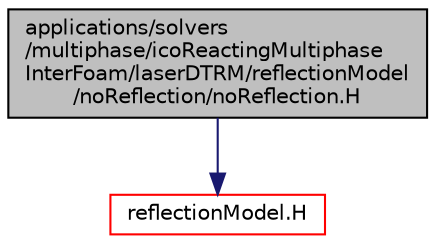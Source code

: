 digraph "applications/solvers/multiphase/icoReactingMultiphaseInterFoam/laserDTRM/reflectionModel/noReflection/noReflection.H"
{
  bgcolor="transparent";
  edge [fontname="Helvetica",fontsize="10",labelfontname="Helvetica",labelfontsize="10"];
  node [fontname="Helvetica",fontsize="10",shape=record];
  Node1 [label="applications/solvers\l/multiphase/icoReactingMultiphase\lInterFoam/laserDTRM/reflectionModel\l/noReflection/noReflection.H",height=0.2,width=0.4,color="black", fillcolor="grey75", style="filled" fontcolor="black"];
  Node1 -> Node2 [color="midnightblue",fontsize="10",style="solid",fontname="Helvetica"];
  Node2 [label="reflectionModel.H",height=0.2,width=0.4,color="red",URL="$reflectionModel_8H.html"];
}
